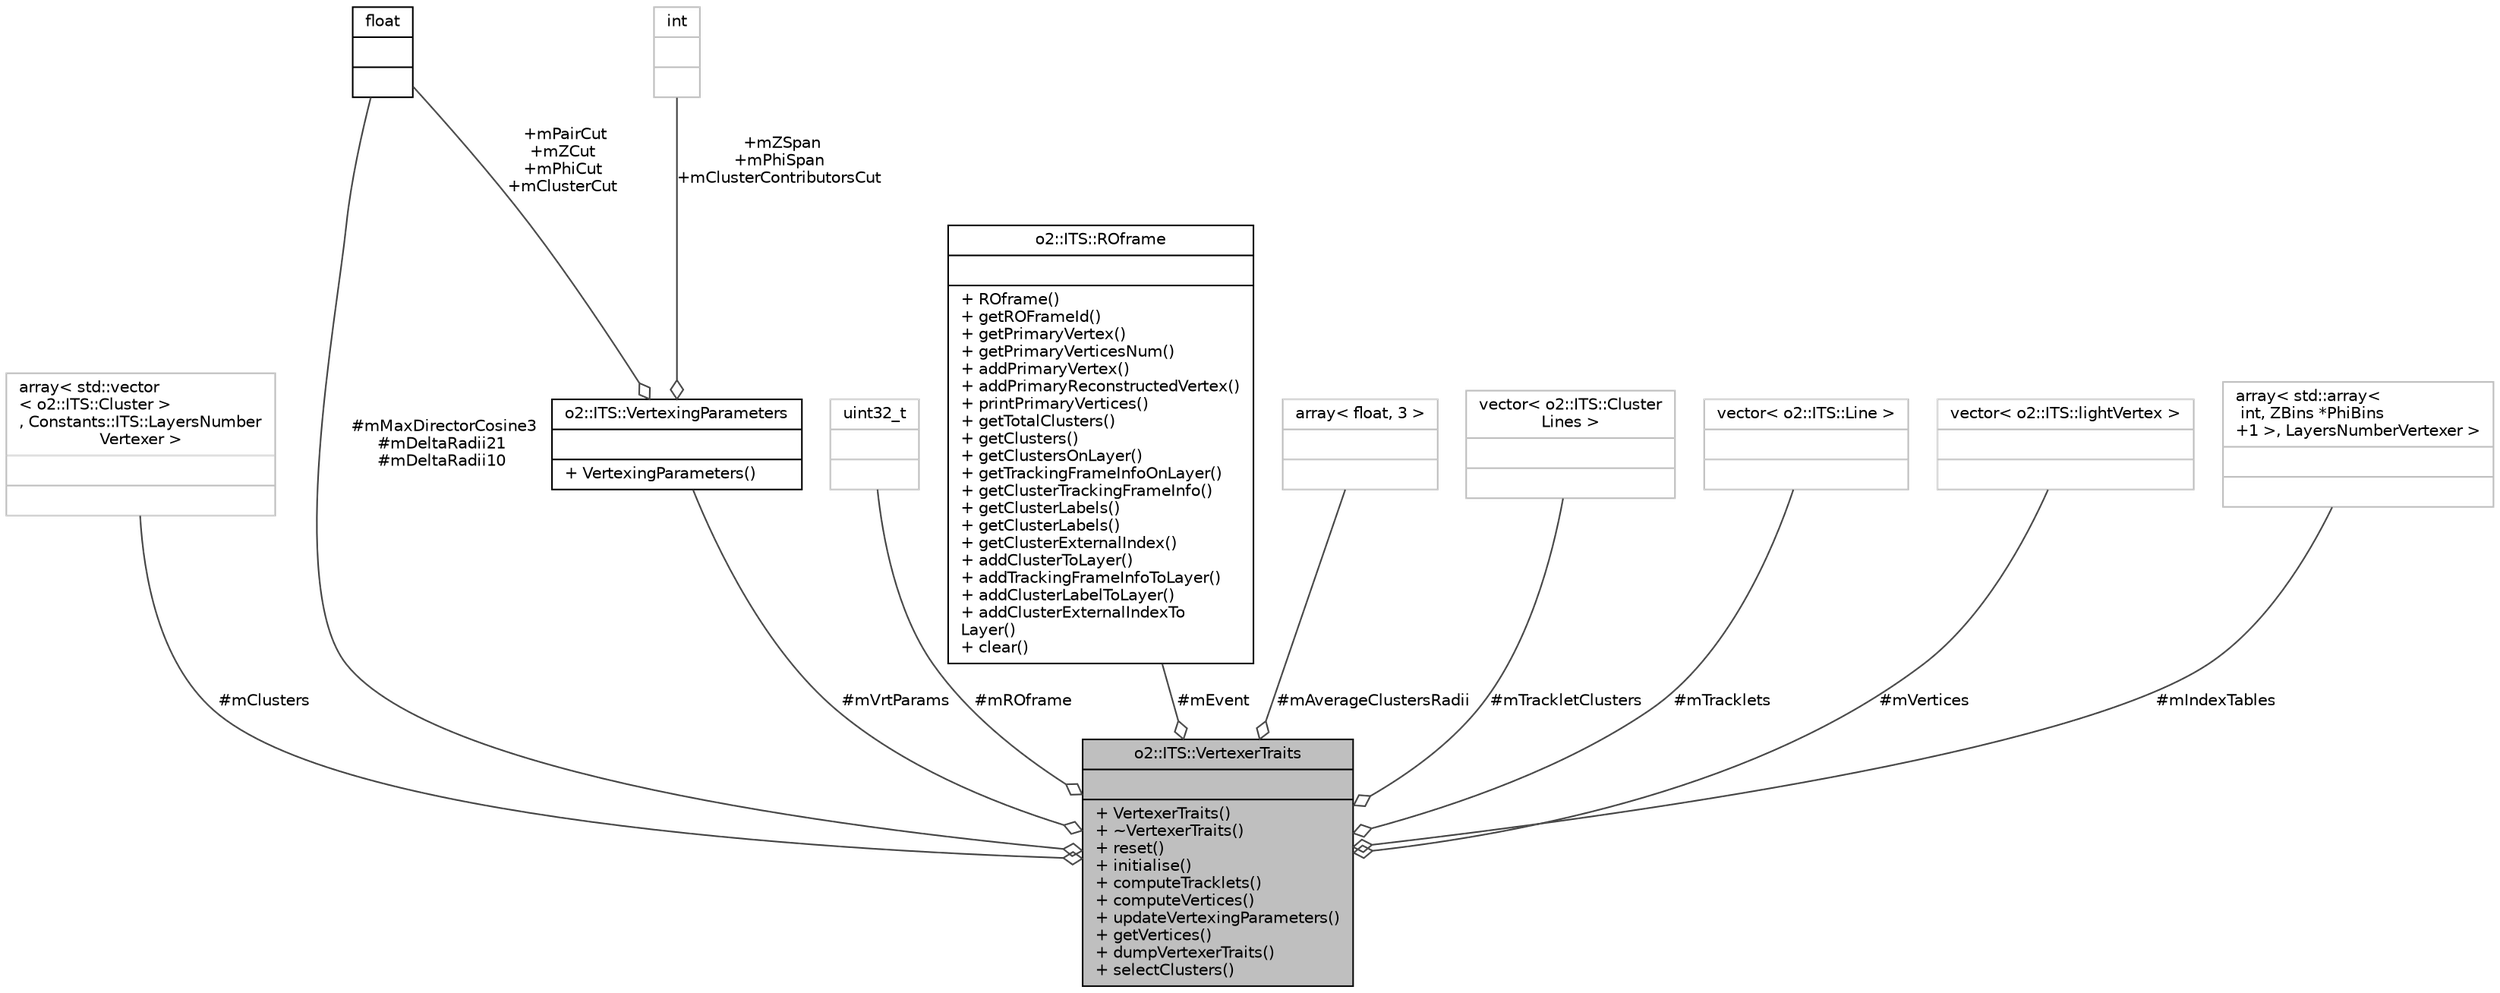 digraph "o2::ITS::VertexerTraits"
{
 // INTERACTIVE_SVG=YES
  bgcolor="transparent";
  edge [fontname="Helvetica",fontsize="10",labelfontname="Helvetica",labelfontsize="10"];
  node [fontname="Helvetica",fontsize="10",shape=record];
  Node1 [label="{o2::ITS::VertexerTraits\n||+ VertexerTraits()\l+ ~VertexerTraits()\l+ reset()\l+ initialise()\l+ computeTracklets()\l+ computeVertices()\l+ updateVertexingParameters()\l+ getVertices()\l+ dumpVertexerTraits()\l+ selectClusters()\l}",height=0.2,width=0.4,color="black", fillcolor="grey75", style="filled" fontcolor="black"];
  Node2 -> Node1 [color="grey25",fontsize="10",style="solid",label=" #mClusters" ,arrowhead="odiamond",fontname="Helvetica"];
  Node2 [label="{array\< std::vector\l\< o2::ITS::Cluster \>\l, Constants::ITS::LayersNumber\lVertexer \>\n||}",height=0.2,width=0.4,color="grey75"];
  Node3 -> Node1 [color="grey25",fontsize="10",style="solid",label=" #mVrtParams" ,arrowhead="odiamond",fontname="Helvetica"];
  Node3 [label="{o2::ITS::VertexingParameters\n||+ VertexingParameters()\l}",height=0.2,width=0.4,color="black",URL="$d2/d26/structo2_1_1ITS_1_1VertexingParameters.html"];
  Node4 -> Node3 [color="grey25",fontsize="10",style="solid",label=" +mPairCut\n+mZCut\n+mPhiCut\n+mClusterCut" ,arrowhead="odiamond",fontname="Helvetica"];
  Node4 [label="{float\n||}",height=0.2,width=0.4,color="black",URL="$d4/dc3/classfloat.html"];
  Node5 -> Node3 [color="grey25",fontsize="10",style="solid",label=" +mZSpan\n+mPhiSpan\n+mClusterContributorsCut" ,arrowhead="odiamond",fontname="Helvetica"];
  Node5 [label="{int\n||}",height=0.2,width=0.4,color="grey75"];
  Node6 -> Node1 [color="grey25",fontsize="10",style="solid",label=" #mROframe" ,arrowhead="odiamond",fontname="Helvetica"];
  Node6 [label="{uint32_t\n||}",height=0.2,width=0.4,color="grey75"];
  Node4 -> Node1 [color="grey25",fontsize="10",style="solid",label=" #mMaxDirectorCosine3\n#mDeltaRadii21\n#mDeltaRadii10" ,arrowhead="odiamond",fontname="Helvetica"];
  Node7 -> Node1 [color="grey25",fontsize="10",style="solid",label=" #mEvent" ,arrowhead="odiamond",fontname="Helvetica"];
  Node7 [label="{o2::ITS::ROframe\n||+ ROframe()\l+ getROFrameId()\l+ getPrimaryVertex()\l+ getPrimaryVerticesNum()\l+ addPrimaryVertex()\l+ addPrimaryReconstructedVertex()\l+ printPrimaryVertices()\l+ getTotalClusters()\l+ getClusters()\l+ getClustersOnLayer()\l+ getTrackingFrameInfoOnLayer()\l+ getClusterTrackingFrameInfo()\l+ getClusterLabels()\l+ getClusterLabels()\l+ getClusterExternalIndex()\l+ addClusterToLayer()\l+ addTrackingFrameInfoToLayer()\l+ addClusterLabelToLayer()\l+ addClusterExternalIndexTo\lLayer()\l+ clear()\l}",height=0.2,width=0.4,color="black",URL="$d7/d13/classo2_1_1ITS_1_1ROframe.html"];
  Node8 -> Node1 [color="grey25",fontsize="10",style="solid",label=" #mAverageClustersRadii" ,arrowhead="odiamond",fontname="Helvetica"];
  Node8 [label="{array\< float, 3 \>\n||}",height=0.2,width=0.4,color="grey75"];
  Node9 -> Node1 [color="grey25",fontsize="10",style="solid",label=" #mTrackletClusters" ,arrowhead="odiamond",fontname="Helvetica"];
  Node9 [label="{vector\< o2::ITS::Cluster\lLines \>\n||}",height=0.2,width=0.4,color="grey75"];
  Node10 -> Node1 [color="grey25",fontsize="10",style="solid",label=" #mTracklets" ,arrowhead="odiamond",fontname="Helvetica"];
  Node10 [label="{vector\< o2::ITS::Line \>\n||}",height=0.2,width=0.4,color="grey75"];
  Node11 -> Node1 [color="grey25",fontsize="10",style="solid",label=" #mVertices" ,arrowhead="odiamond",fontname="Helvetica"];
  Node11 [label="{vector\< o2::ITS::lightVertex \>\n||}",height=0.2,width=0.4,color="grey75"];
  Node12 -> Node1 [color="grey25",fontsize="10",style="solid",label=" #mIndexTables" ,arrowhead="odiamond",fontname="Helvetica"];
  Node12 [label="{array\< std::array\<\l int, ZBins *PhiBins\l+1 \>, LayersNumberVertexer \>\n||}",height=0.2,width=0.4,color="grey75"];
}
